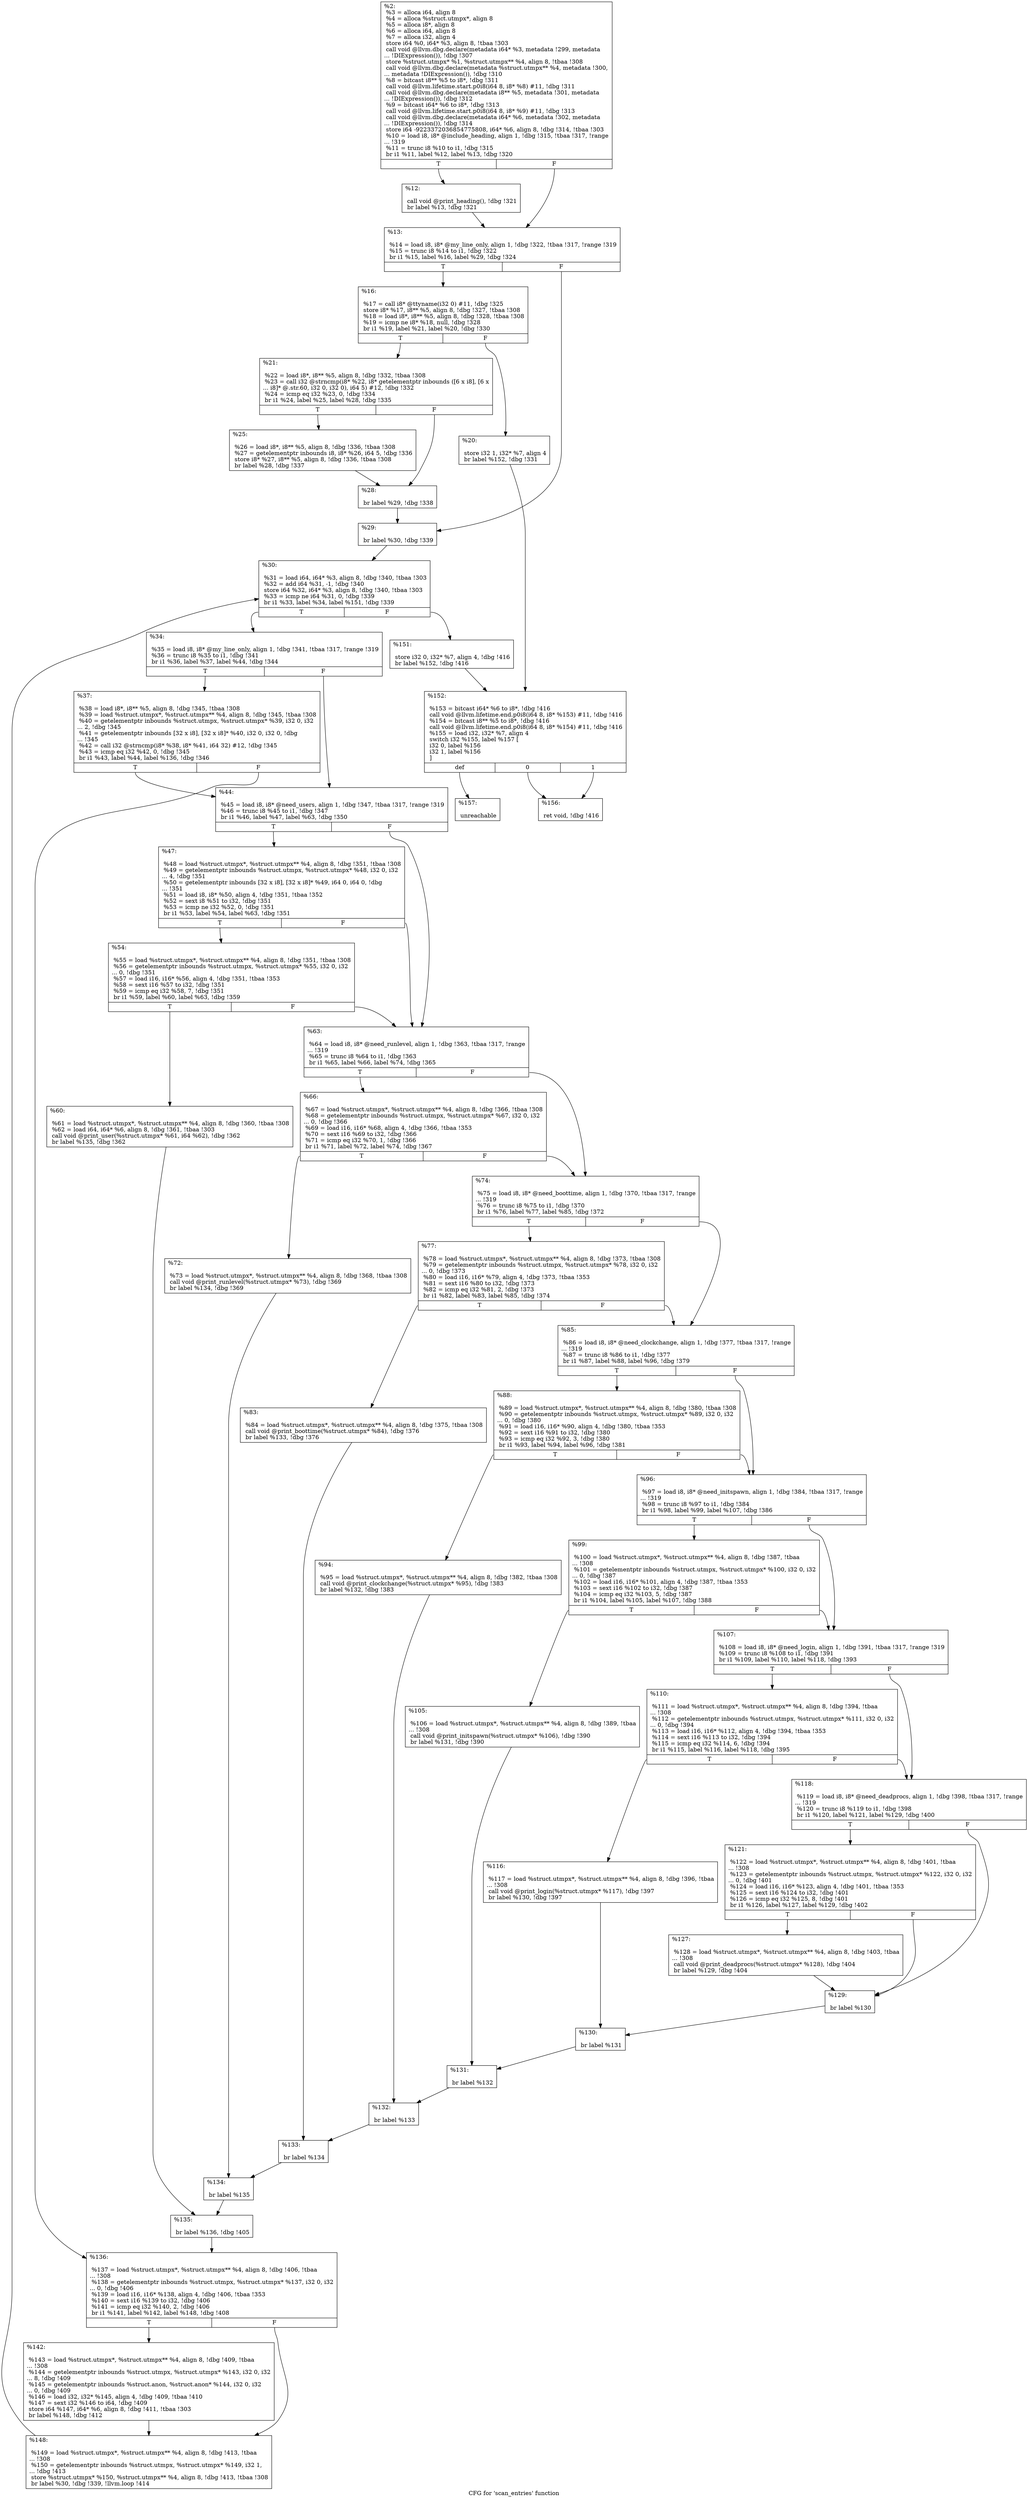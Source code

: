 digraph "CFG for 'scan_entries' function" {
	label="CFG for 'scan_entries' function";

	Node0x103edb0 [shape=record,label="{%2:\l  %3 = alloca i64, align 8\l  %4 = alloca %struct.utmpx*, align 8\l  %5 = alloca i8*, align 8\l  %6 = alloca i64, align 8\l  %7 = alloca i32, align 4\l  store i64 %0, i64* %3, align 8, !tbaa !303\l  call void @llvm.dbg.declare(metadata i64* %3, metadata !299, metadata\l... !DIExpression()), !dbg !307\l  store %struct.utmpx* %1, %struct.utmpx** %4, align 8, !tbaa !308\l  call void @llvm.dbg.declare(metadata %struct.utmpx** %4, metadata !300,\l... metadata !DIExpression()), !dbg !310\l  %8 = bitcast i8** %5 to i8*, !dbg !311\l  call void @llvm.lifetime.start.p0i8(i64 8, i8* %8) #11, !dbg !311\l  call void @llvm.dbg.declare(metadata i8** %5, metadata !301, metadata\l... !DIExpression()), !dbg !312\l  %9 = bitcast i64* %6 to i8*, !dbg !313\l  call void @llvm.lifetime.start.p0i8(i64 8, i8* %9) #11, !dbg !313\l  call void @llvm.dbg.declare(metadata i64* %6, metadata !302, metadata\l... !DIExpression()), !dbg !314\l  store i64 -9223372036854775808, i64* %6, align 8, !dbg !314, !tbaa !303\l  %10 = load i8, i8* @include_heading, align 1, !dbg !315, !tbaa !317, !range\l... !319\l  %11 = trunc i8 %10 to i1, !dbg !315\l  br i1 %11, label %12, label %13, !dbg !320\l|{<s0>T|<s1>F}}"];
	Node0x103edb0:s0 -> Node0x104c3e0;
	Node0x103edb0:s1 -> Node0x104c430;
	Node0x104c3e0 [shape=record,label="{%12:\l\l  call void @print_heading(), !dbg !321\l  br label %13, !dbg !321\l}"];
	Node0x104c3e0 -> Node0x104c430;
	Node0x104c430 [shape=record,label="{%13:\l\l  %14 = load i8, i8* @my_line_only, align 1, !dbg !322, !tbaa !317, !range !319\l  %15 = trunc i8 %14 to i1, !dbg !322\l  br i1 %15, label %16, label %29, !dbg !324\l|{<s0>T|<s1>F}}"];
	Node0x104c430:s0 -> Node0x104c480;
	Node0x104c430:s1 -> Node0x104c610;
	Node0x104c480 [shape=record,label="{%16:\l\l  %17 = call i8* @ttyname(i32 0) #11, !dbg !325\l  store i8* %17, i8** %5, align 8, !dbg !327, !tbaa !308\l  %18 = load i8*, i8** %5, align 8, !dbg !328, !tbaa !308\l  %19 = icmp ne i8* %18, null, !dbg !328\l  br i1 %19, label %21, label %20, !dbg !330\l|{<s0>T|<s1>F}}"];
	Node0x104c480:s0 -> Node0x104c520;
	Node0x104c480:s1 -> Node0x104c4d0;
	Node0x104c4d0 [shape=record,label="{%20:\l\l  store i32 1, i32* %7, align 4\l  br label %152, !dbg !331\l}"];
	Node0x104c4d0 -> Node0x104d1a0;
	Node0x104c520 [shape=record,label="{%21:\l\l  %22 = load i8*, i8** %5, align 8, !dbg !332, !tbaa !308\l  %23 = call i32 @strncmp(i8* %22, i8* getelementptr inbounds ([6 x i8], [6 x\l... i8]* @.str.60, i32 0, i32 0), i64 5) #12, !dbg !332\l  %24 = icmp eq i32 %23, 0, !dbg !334\l  br i1 %24, label %25, label %28, !dbg !335\l|{<s0>T|<s1>F}}"];
	Node0x104c520:s0 -> Node0x104c570;
	Node0x104c520:s1 -> Node0x104c5c0;
	Node0x104c570 [shape=record,label="{%25:\l\l  %26 = load i8*, i8** %5, align 8, !dbg !336, !tbaa !308\l  %27 = getelementptr inbounds i8, i8* %26, i64 5, !dbg !336\l  store i8* %27, i8** %5, align 8, !dbg !336, !tbaa !308\l  br label %28, !dbg !337\l}"];
	Node0x104c570 -> Node0x104c5c0;
	Node0x104c5c0 [shape=record,label="{%28:\l\l  br label %29, !dbg !338\l}"];
	Node0x104c5c0 -> Node0x104c610;
	Node0x104c610 [shape=record,label="{%29:\l\l  br label %30, !dbg !339\l}"];
	Node0x104c610 -> Node0x104c660;
	Node0x104c660 [shape=record,label="{%30:\l\l  %31 = load i64, i64* %3, align 8, !dbg !340, !tbaa !303\l  %32 = add i64 %31, -1, !dbg !340\l  store i64 %32, i64* %3, align 8, !dbg !340, !tbaa !303\l  %33 = icmp ne i64 %31, 0, !dbg !339\l  br i1 %33, label %34, label %151, !dbg !339\l|{<s0>T|<s1>F}}"];
	Node0x104c660:s0 -> Node0x104c6b0;
	Node0x104c660:s1 -> Node0x104d150;
	Node0x104c6b0 [shape=record,label="{%34:\l\l  %35 = load i8, i8* @my_line_only, align 1, !dbg !341, !tbaa !317, !range !319\l  %36 = trunc i8 %35 to i1, !dbg !341\l  br i1 %36, label %37, label %44, !dbg !344\l|{<s0>T|<s1>F}}"];
	Node0x104c6b0:s0 -> Node0x104c700;
	Node0x104c6b0:s1 -> Node0x104c750;
	Node0x104c700 [shape=record,label="{%37:\l\l  %38 = load i8*, i8** %5, align 8, !dbg !345, !tbaa !308\l  %39 = load %struct.utmpx*, %struct.utmpx** %4, align 8, !dbg !345, !tbaa !308\l  %40 = getelementptr inbounds %struct.utmpx, %struct.utmpx* %39, i32 0, i32\l... 2, !dbg !345\l  %41 = getelementptr inbounds [32 x i8], [32 x i8]* %40, i32 0, i32 0, !dbg\l... !345\l  %42 = call i32 @strncmp(i8* %38, i8* %41, i64 32) #12, !dbg !345\l  %43 = icmp eq i32 %42, 0, !dbg !345\l  br i1 %43, label %44, label %136, !dbg !346\l|{<s0>T|<s1>F}}"];
	Node0x104c700:s0 -> Node0x104c750;
	Node0x104c700:s1 -> Node0x104d060;
	Node0x104c750 [shape=record,label="{%44:\l\l  %45 = load i8, i8* @need_users, align 1, !dbg !347, !tbaa !317, !range !319\l  %46 = trunc i8 %45 to i1, !dbg !347\l  br i1 %46, label %47, label %63, !dbg !350\l|{<s0>T|<s1>F}}"];
	Node0x104c750:s0 -> Node0x104c7a0;
	Node0x104c750:s1 -> Node0x104c890;
	Node0x104c7a0 [shape=record,label="{%47:\l\l  %48 = load %struct.utmpx*, %struct.utmpx** %4, align 8, !dbg !351, !tbaa !308\l  %49 = getelementptr inbounds %struct.utmpx, %struct.utmpx* %48, i32 0, i32\l... 4, !dbg !351\l  %50 = getelementptr inbounds [32 x i8], [32 x i8]* %49, i64 0, i64 0, !dbg\l... !351\l  %51 = load i8, i8* %50, align 4, !dbg !351, !tbaa !352\l  %52 = sext i8 %51 to i32, !dbg !351\l  %53 = icmp ne i32 %52, 0, !dbg !351\l  br i1 %53, label %54, label %63, !dbg !351\l|{<s0>T|<s1>F}}"];
	Node0x104c7a0:s0 -> Node0x104c7f0;
	Node0x104c7a0:s1 -> Node0x104c890;
	Node0x104c7f0 [shape=record,label="{%54:\l\l  %55 = load %struct.utmpx*, %struct.utmpx** %4, align 8, !dbg !351, !tbaa !308\l  %56 = getelementptr inbounds %struct.utmpx, %struct.utmpx* %55, i32 0, i32\l... 0, !dbg !351\l  %57 = load i16, i16* %56, align 4, !dbg !351, !tbaa !353\l  %58 = sext i16 %57 to i32, !dbg !351\l  %59 = icmp eq i32 %58, 7, !dbg !351\l  br i1 %59, label %60, label %63, !dbg !359\l|{<s0>T|<s1>F}}"];
	Node0x104c7f0:s0 -> Node0x104c840;
	Node0x104c7f0:s1 -> Node0x104c890;
	Node0x104c840 [shape=record,label="{%60:\l\l  %61 = load %struct.utmpx*, %struct.utmpx** %4, align 8, !dbg !360, !tbaa !308\l  %62 = load i64, i64* %6, align 8, !dbg !361, !tbaa !303\l  call void @print_user(%struct.utmpx* %61, i64 %62), !dbg !362\l  br label %135, !dbg !362\l}"];
	Node0x104c840 -> Node0x104d010;
	Node0x104c890 [shape=record,label="{%63:\l\l  %64 = load i8, i8* @need_runlevel, align 1, !dbg !363, !tbaa !317, !range\l... !319\l  %65 = trunc i8 %64 to i1, !dbg !363\l  br i1 %65, label %66, label %74, !dbg !365\l|{<s0>T|<s1>F}}"];
	Node0x104c890:s0 -> Node0x104c8e0;
	Node0x104c890:s1 -> Node0x104c980;
	Node0x104c8e0 [shape=record,label="{%66:\l\l  %67 = load %struct.utmpx*, %struct.utmpx** %4, align 8, !dbg !366, !tbaa !308\l  %68 = getelementptr inbounds %struct.utmpx, %struct.utmpx* %67, i32 0, i32\l... 0, !dbg !366\l  %69 = load i16, i16* %68, align 4, !dbg !366, !tbaa !353\l  %70 = sext i16 %69 to i32, !dbg !366\l  %71 = icmp eq i32 %70, 1, !dbg !366\l  br i1 %71, label %72, label %74, !dbg !367\l|{<s0>T|<s1>F}}"];
	Node0x104c8e0:s0 -> Node0x104c930;
	Node0x104c8e0:s1 -> Node0x104c980;
	Node0x104c930 [shape=record,label="{%72:\l\l  %73 = load %struct.utmpx*, %struct.utmpx** %4, align 8, !dbg !368, !tbaa !308\l  call void @print_runlevel(%struct.utmpx* %73), !dbg !369\l  br label %134, !dbg !369\l}"];
	Node0x104c930 -> Node0x104cfc0;
	Node0x104c980 [shape=record,label="{%74:\l\l  %75 = load i8, i8* @need_boottime, align 1, !dbg !370, !tbaa !317, !range\l... !319\l  %76 = trunc i8 %75 to i1, !dbg !370\l  br i1 %76, label %77, label %85, !dbg !372\l|{<s0>T|<s1>F}}"];
	Node0x104c980:s0 -> Node0x104c9d0;
	Node0x104c980:s1 -> Node0x104ca70;
	Node0x104c9d0 [shape=record,label="{%77:\l\l  %78 = load %struct.utmpx*, %struct.utmpx** %4, align 8, !dbg !373, !tbaa !308\l  %79 = getelementptr inbounds %struct.utmpx, %struct.utmpx* %78, i32 0, i32\l... 0, !dbg !373\l  %80 = load i16, i16* %79, align 4, !dbg !373, !tbaa !353\l  %81 = sext i16 %80 to i32, !dbg !373\l  %82 = icmp eq i32 %81, 2, !dbg !373\l  br i1 %82, label %83, label %85, !dbg !374\l|{<s0>T|<s1>F}}"];
	Node0x104c9d0:s0 -> Node0x104ca20;
	Node0x104c9d0:s1 -> Node0x104ca70;
	Node0x104ca20 [shape=record,label="{%83:\l\l  %84 = load %struct.utmpx*, %struct.utmpx** %4, align 8, !dbg !375, !tbaa !308\l  call void @print_boottime(%struct.utmpx* %84), !dbg !376\l  br label %133, !dbg !376\l}"];
	Node0x104ca20 -> Node0x104cf70;
	Node0x104ca70 [shape=record,label="{%85:\l\l  %86 = load i8, i8* @need_clockchange, align 1, !dbg !377, !tbaa !317, !range\l... !319\l  %87 = trunc i8 %86 to i1, !dbg !377\l  br i1 %87, label %88, label %96, !dbg !379\l|{<s0>T|<s1>F}}"];
	Node0x104ca70:s0 -> Node0x104cac0;
	Node0x104ca70:s1 -> Node0x104cb60;
	Node0x104cac0 [shape=record,label="{%88:\l\l  %89 = load %struct.utmpx*, %struct.utmpx** %4, align 8, !dbg !380, !tbaa !308\l  %90 = getelementptr inbounds %struct.utmpx, %struct.utmpx* %89, i32 0, i32\l... 0, !dbg !380\l  %91 = load i16, i16* %90, align 4, !dbg !380, !tbaa !353\l  %92 = sext i16 %91 to i32, !dbg !380\l  %93 = icmp eq i32 %92, 3, !dbg !380\l  br i1 %93, label %94, label %96, !dbg !381\l|{<s0>T|<s1>F}}"];
	Node0x104cac0:s0 -> Node0x104cb10;
	Node0x104cac0:s1 -> Node0x104cb60;
	Node0x104cb10 [shape=record,label="{%94:\l\l  %95 = load %struct.utmpx*, %struct.utmpx** %4, align 8, !dbg !382, !tbaa !308\l  call void @print_clockchange(%struct.utmpx* %95), !dbg !383\l  br label %132, !dbg !383\l}"];
	Node0x104cb10 -> Node0x104cf20;
	Node0x104cb60 [shape=record,label="{%96:\l\l  %97 = load i8, i8* @need_initspawn, align 1, !dbg !384, !tbaa !317, !range\l... !319\l  %98 = trunc i8 %97 to i1, !dbg !384\l  br i1 %98, label %99, label %107, !dbg !386\l|{<s0>T|<s1>F}}"];
	Node0x104cb60:s0 -> Node0x104cbb0;
	Node0x104cb60:s1 -> Node0x104cc50;
	Node0x104cbb0 [shape=record,label="{%99:\l\l  %100 = load %struct.utmpx*, %struct.utmpx** %4, align 8, !dbg !387, !tbaa\l... !308\l  %101 = getelementptr inbounds %struct.utmpx, %struct.utmpx* %100, i32 0, i32\l... 0, !dbg !387\l  %102 = load i16, i16* %101, align 4, !dbg !387, !tbaa !353\l  %103 = sext i16 %102 to i32, !dbg !387\l  %104 = icmp eq i32 %103, 5, !dbg !387\l  br i1 %104, label %105, label %107, !dbg !388\l|{<s0>T|<s1>F}}"];
	Node0x104cbb0:s0 -> Node0x104cc00;
	Node0x104cbb0:s1 -> Node0x104cc50;
	Node0x104cc00 [shape=record,label="{%105:\l\l  %106 = load %struct.utmpx*, %struct.utmpx** %4, align 8, !dbg !389, !tbaa\l... !308\l  call void @print_initspawn(%struct.utmpx* %106), !dbg !390\l  br label %131, !dbg !390\l}"];
	Node0x104cc00 -> Node0x104ced0;
	Node0x104cc50 [shape=record,label="{%107:\l\l  %108 = load i8, i8* @need_login, align 1, !dbg !391, !tbaa !317, !range !319\l  %109 = trunc i8 %108 to i1, !dbg !391\l  br i1 %109, label %110, label %118, !dbg !393\l|{<s0>T|<s1>F}}"];
	Node0x104cc50:s0 -> Node0x104cca0;
	Node0x104cc50:s1 -> Node0x104cd40;
	Node0x104cca0 [shape=record,label="{%110:\l\l  %111 = load %struct.utmpx*, %struct.utmpx** %4, align 8, !dbg !394, !tbaa\l... !308\l  %112 = getelementptr inbounds %struct.utmpx, %struct.utmpx* %111, i32 0, i32\l... 0, !dbg !394\l  %113 = load i16, i16* %112, align 4, !dbg !394, !tbaa !353\l  %114 = sext i16 %113 to i32, !dbg !394\l  %115 = icmp eq i32 %114, 6, !dbg !394\l  br i1 %115, label %116, label %118, !dbg !395\l|{<s0>T|<s1>F}}"];
	Node0x104cca0:s0 -> Node0x104ccf0;
	Node0x104cca0:s1 -> Node0x104cd40;
	Node0x104ccf0 [shape=record,label="{%116:\l\l  %117 = load %struct.utmpx*, %struct.utmpx** %4, align 8, !dbg !396, !tbaa\l... !308\l  call void @print_login(%struct.utmpx* %117), !dbg !397\l  br label %130, !dbg !397\l}"];
	Node0x104ccf0 -> Node0x104ce80;
	Node0x104cd40 [shape=record,label="{%118:\l\l  %119 = load i8, i8* @need_deadprocs, align 1, !dbg !398, !tbaa !317, !range\l... !319\l  %120 = trunc i8 %119 to i1, !dbg !398\l  br i1 %120, label %121, label %129, !dbg !400\l|{<s0>T|<s1>F}}"];
	Node0x104cd40:s0 -> Node0x104cd90;
	Node0x104cd40:s1 -> Node0x104ce30;
	Node0x104cd90 [shape=record,label="{%121:\l\l  %122 = load %struct.utmpx*, %struct.utmpx** %4, align 8, !dbg !401, !tbaa\l... !308\l  %123 = getelementptr inbounds %struct.utmpx, %struct.utmpx* %122, i32 0, i32\l... 0, !dbg !401\l  %124 = load i16, i16* %123, align 4, !dbg !401, !tbaa !353\l  %125 = sext i16 %124 to i32, !dbg !401\l  %126 = icmp eq i32 %125, 8, !dbg !401\l  br i1 %126, label %127, label %129, !dbg !402\l|{<s0>T|<s1>F}}"];
	Node0x104cd90:s0 -> Node0x104cde0;
	Node0x104cd90:s1 -> Node0x104ce30;
	Node0x104cde0 [shape=record,label="{%127:\l\l  %128 = load %struct.utmpx*, %struct.utmpx** %4, align 8, !dbg !403, !tbaa\l... !308\l  call void @print_deadprocs(%struct.utmpx* %128), !dbg !404\l  br label %129, !dbg !404\l}"];
	Node0x104cde0 -> Node0x104ce30;
	Node0x104ce30 [shape=record,label="{%129:\l\l  br label %130\l}"];
	Node0x104ce30 -> Node0x104ce80;
	Node0x104ce80 [shape=record,label="{%130:\l\l  br label %131\l}"];
	Node0x104ce80 -> Node0x104ced0;
	Node0x104ced0 [shape=record,label="{%131:\l\l  br label %132\l}"];
	Node0x104ced0 -> Node0x104cf20;
	Node0x104cf20 [shape=record,label="{%132:\l\l  br label %133\l}"];
	Node0x104cf20 -> Node0x104cf70;
	Node0x104cf70 [shape=record,label="{%133:\l\l  br label %134\l}"];
	Node0x104cf70 -> Node0x104cfc0;
	Node0x104cfc0 [shape=record,label="{%134:\l\l  br label %135\l}"];
	Node0x104cfc0 -> Node0x104d010;
	Node0x104d010 [shape=record,label="{%135:\l\l  br label %136, !dbg !405\l}"];
	Node0x104d010 -> Node0x104d060;
	Node0x104d060 [shape=record,label="{%136:\l\l  %137 = load %struct.utmpx*, %struct.utmpx** %4, align 8, !dbg !406, !tbaa\l... !308\l  %138 = getelementptr inbounds %struct.utmpx, %struct.utmpx* %137, i32 0, i32\l... 0, !dbg !406\l  %139 = load i16, i16* %138, align 4, !dbg !406, !tbaa !353\l  %140 = sext i16 %139 to i32, !dbg !406\l  %141 = icmp eq i32 %140, 2, !dbg !406\l  br i1 %141, label %142, label %148, !dbg !408\l|{<s0>T|<s1>F}}"];
	Node0x104d060:s0 -> Node0x104d0b0;
	Node0x104d060:s1 -> Node0x104d100;
	Node0x104d0b0 [shape=record,label="{%142:\l\l  %143 = load %struct.utmpx*, %struct.utmpx** %4, align 8, !dbg !409, !tbaa\l... !308\l  %144 = getelementptr inbounds %struct.utmpx, %struct.utmpx* %143, i32 0, i32\l... 8, !dbg !409\l  %145 = getelementptr inbounds %struct.anon, %struct.anon* %144, i32 0, i32\l... 0, !dbg !409\l  %146 = load i32, i32* %145, align 4, !dbg !409, !tbaa !410\l  %147 = sext i32 %146 to i64, !dbg !409\l  store i64 %147, i64* %6, align 8, !dbg !411, !tbaa !303\l  br label %148, !dbg !412\l}"];
	Node0x104d0b0 -> Node0x104d100;
	Node0x104d100 [shape=record,label="{%148:\l\l  %149 = load %struct.utmpx*, %struct.utmpx** %4, align 8, !dbg !413, !tbaa\l... !308\l  %150 = getelementptr inbounds %struct.utmpx, %struct.utmpx* %149, i32 1,\l... !dbg !413\l  store %struct.utmpx* %150, %struct.utmpx** %4, align 8, !dbg !413, !tbaa !308\l  br label %30, !dbg !339, !llvm.loop !414\l}"];
	Node0x104d100 -> Node0x104c660;
	Node0x104d150 [shape=record,label="{%151:\l\l  store i32 0, i32* %7, align 4, !dbg !416\l  br label %152, !dbg !416\l}"];
	Node0x104d150 -> Node0x104d1a0;
	Node0x104d1a0 [shape=record,label="{%152:\l\l  %153 = bitcast i64* %6 to i8*, !dbg !416\l  call void @llvm.lifetime.end.p0i8(i64 8, i8* %153) #11, !dbg !416\l  %154 = bitcast i8** %5 to i8*, !dbg !416\l  call void @llvm.lifetime.end.p0i8(i64 8, i8* %154) #11, !dbg !416\l  %155 = load i32, i32* %7, align 4\l  switch i32 %155, label %157 [\l    i32 0, label %156\l    i32 1, label %156\l  ]\l|{<s0>def|<s1>0|<s2>1}}"];
	Node0x104d1a0:s0 -> Node0x104d240;
	Node0x104d1a0:s1 -> Node0x104d1f0;
	Node0x104d1a0:s2 -> Node0x104d1f0;
	Node0x104d1f0 [shape=record,label="{%156:\l\l  ret void, !dbg !416\l}"];
	Node0x104d240 [shape=record,label="{%157:\l\l  unreachable\l}"];
}
